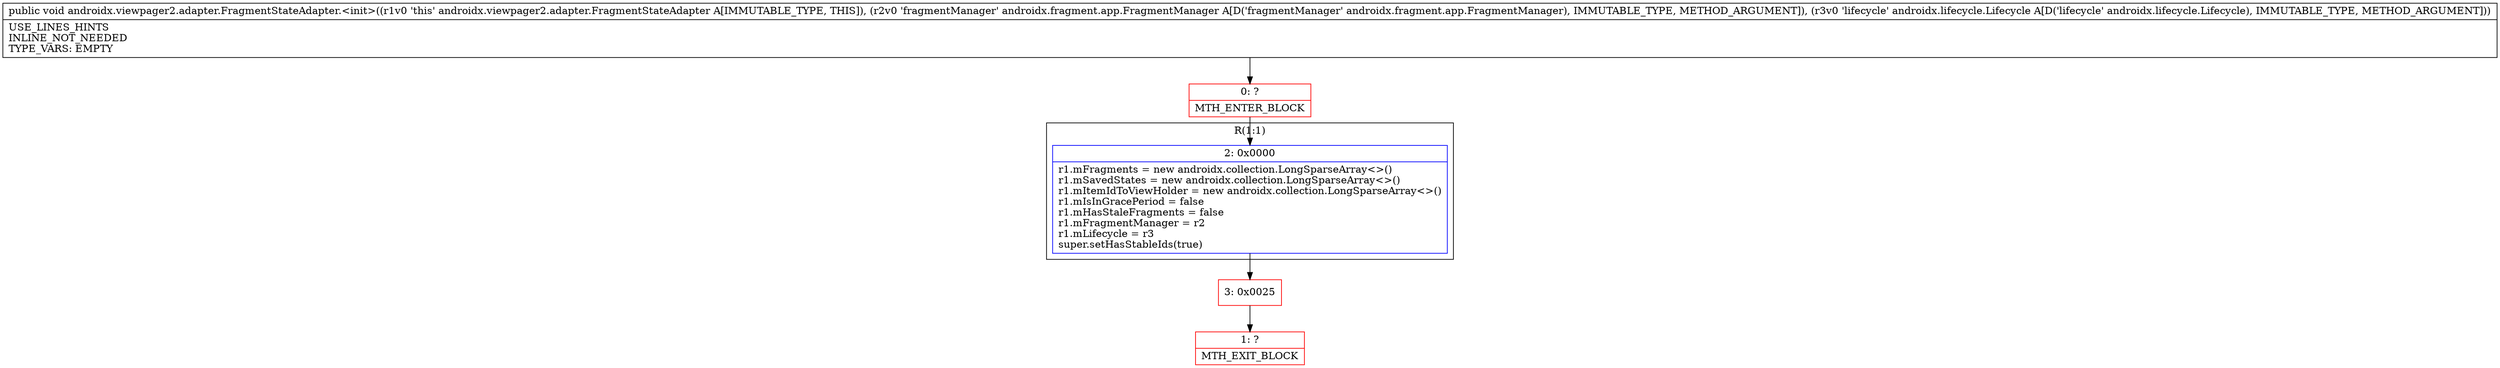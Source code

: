 digraph "CFG forandroidx.viewpager2.adapter.FragmentStateAdapter.\<init\>(Landroidx\/fragment\/app\/FragmentManager;Landroidx\/lifecycle\/Lifecycle;)V" {
subgraph cluster_Region_1935531199 {
label = "R(1:1)";
node [shape=record,color=blue];
Node_2 [shape=record,label="{2\:\ 0x0000|r1.mFragments = new androidx.collection.LongSparseArray\<\>()\lr1.mSavedStates = new androidx.collection.LongSparseArray\<\>()\lr1.mItemIdToViewHolder = new androidx.collection.LongSparseArray\<\>()\lr1.mIsInGracePeriod = false\lr1.mHasStaleFragments = false\lr1.mFragmentManager = r2\lr1.mLifecycle = r3\lsuper.setHasStableIds(true)\l}"];
}
Node_0 [shape=record,color=red,label="{0\:\ ?|MTH_ENTER_BLOCK\l}"];
Node_3 [shape=record,color=red,label="{3\:\ 0x0025}"];
Node_1 [shape=record,color=red,label="{1\:\ ?|MTH_EXIT_BLOCK\l}"];
MethodNode[shape=record,label="{public void androidx.viewpager2.adapter.FragmentStateAdapter.\<init\>((r1v0 'this' androidx.viewpager2.adapter.FragmentStateAdapter A[IMMUTABLE_TYPE, THIS]), (r2v0 'fragmentManager' androidx.fragment.app.FragmentManager A[D('fragmentManager' androidx.fragment.app.FragmentManager), IMMUTABLE_TYPE, METHOD_ARGUMENT]), (r3v0 'lifecycle' androidx.lifecycle.Lifecycle A[D('lifecycle' androidx.lifecycle.Lifecycle), IMMUTABLE_TYPE, METHOD_ARGUMENT]))  | USE_LINES_HINTS\lINLINE_NOT_NEEDED\lTYPE_VARS: EMPTY\l}"];
MethodNode -> Node_0;Node_2 -> Node_3;
Node_0 -> Node_2;
Node_3 -> Node_1;
}

